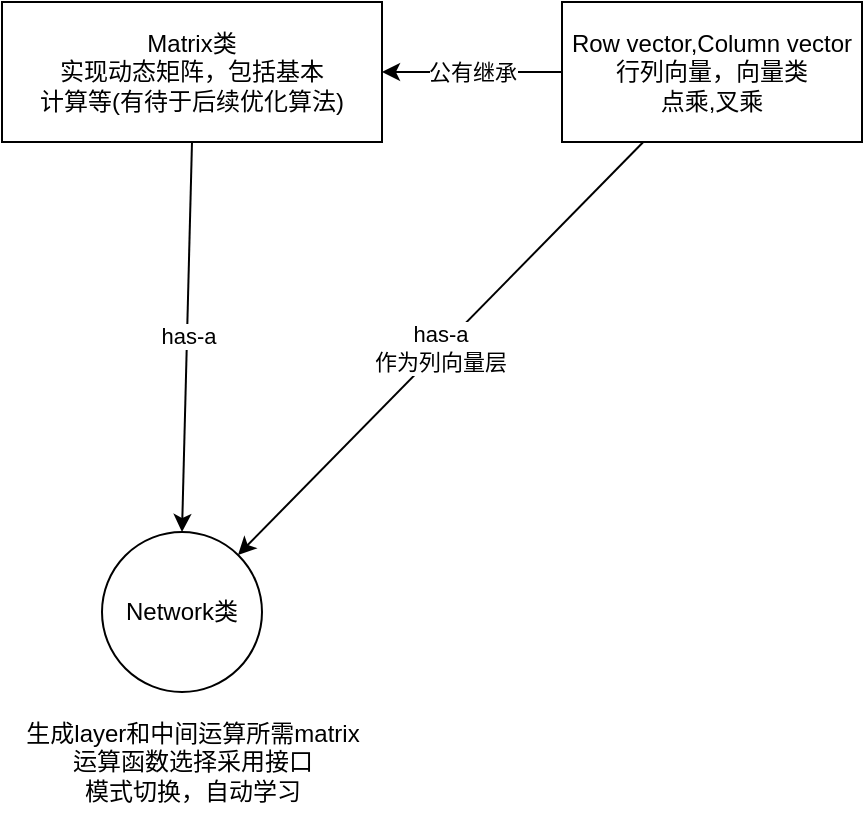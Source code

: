 <mxfile>
    <diagram id="rNH3OtaVdsEX3xcxR3aA" name="Page-1">
        <mxGraphModel dx="906" dy="520" grid="1" gridSize="10" guides="1" tooltips="1" connect="1" arrows="1" fold="1" page="1" pageScale="1" pageWidth="827" pageHeight="1169" math="0" shadow="0">
            <root>
                <mxCell id="0"/>
                <mxCell id="1" parent="0"/>
                <mxCell id="30" value="has-a" style="edgeStyle=none;html=1;entryX=0.5;entryY=0;entryDx=0;entryDy=0;exitX=0.5;exitY=1;exitDx=0;exitDy=0;" edge="1" parent="1" source="2" target="21">
                    <mxGeometry relative="1" as="geometry"/>
                </mxCell>
                <mxCell id="2" value="Matrix类&lt;br&gt;实现动态矩阵，包括基本&lt;br&gt;计算等(有待于后续优化算法)" style="whiteSpace=wrap;html=1;" parent="1" vertex="1">
                    <mxGeometry x="20" y="240" width="190" height="70" as="geometry"/>
                </mxCell>
                <mxCell id="27" value="公有继承" style="edgeStyle=none;html=1;" edge="1" parent="1" source="8" target="2">
                    <mxGeometry relative="1" as="geometry"/>
                </mxCell>
                <mxCell id="8" value="Row vector,Column vector行列向量，向量类&lt;br&gt;点乘,叉乘" style="whiteSpace=wrap;html=1;" parent="1" vertex="1">
                    <mxGeometry x="300" y="240" width="150" height="70" as="geometry"/>
                </mxCell>
                <mxCell id="29" value="has-a&lt;br&gt;作为列向量层" style="edgeStyle=none;html=1;" edge="1" parent="1" source="8" target="21">
                    <mxGeometry relative="1" as="geometry">
                        <mxPoint x="315" y="456" as="sourcePoint"/>
                    </mxGeometry>
                </mxCell>
                <mxCell id="21" value="Network类" style="ellipse;whiteSpace=wrap;html=1;" parent="1" vertex="1">
                    <mxGeometry x="70" y="505" width="80" height="80" as="geometry"/>
                </mxCell>
                <mxCell id="22" value="生成layer和中间运算所需matrix&lt;br&gt;运算函数选择采用接口&lt;br&gt;模式切换，自动学习" style="text;html=1;align=center;verticalAlign=middle;resizable=0;points=[];autosize=1;strokeColor=none;fillColor=none;" parent="1" vertex="1">
                    <mxGeometry x="20" y="590" width="190" height="60" as="geometry"/>
                </mxCell>
            </root>
        </mxGraphModel>
    </diagram>
</mxfile>